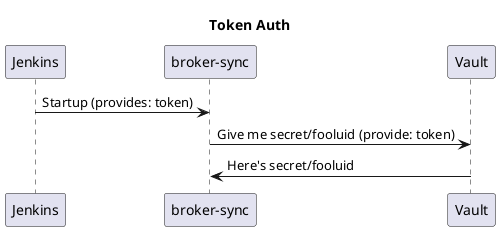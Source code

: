 @startuml

title Token Auth
participant Jenkins as j
participant "broker-sync" as b
participant Vault as v

j -> b: Startup (provides: token)
b -> v: Give me secret/fooluid (provide: token)
v -> b: Here's secret/fooluid


@enduml
